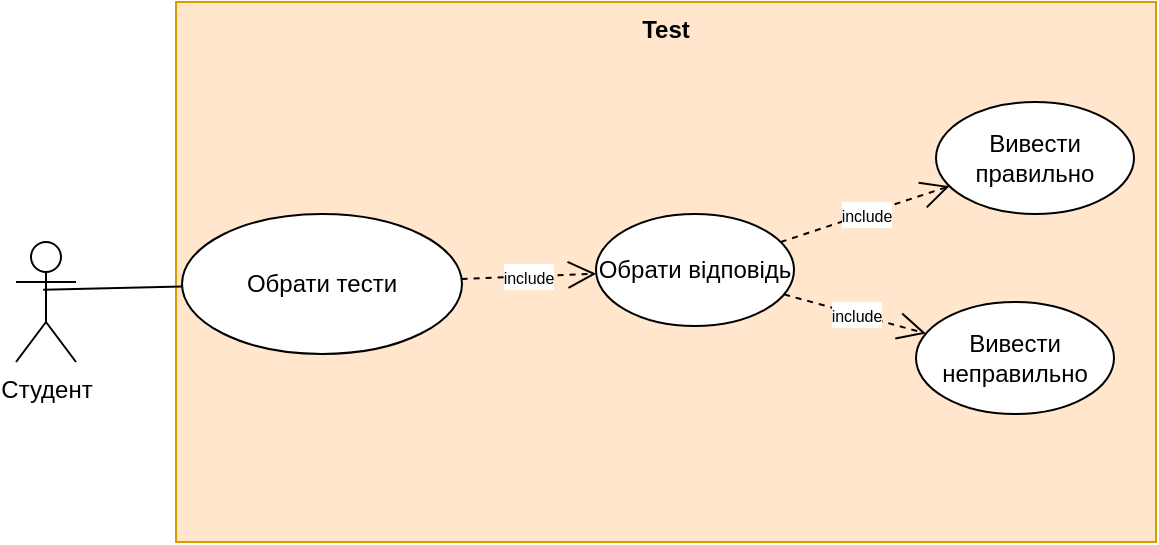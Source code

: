 <mxfile version="12.6.6" type="device"><diagram id="fVxrl4bYb1zHiEsI9O7_" name="Page-1"><mxGraphModel dx="1278" dy="531" grid="1" gridSize="10" guides="1" tooltips="1" connect="1" arrows="1" fold="1" page="1" pageScale="1" pageWidth="827" pageHeight="1169" math="0" shadow="0"><root><mxCell id="0"/><mxCell id="1" parent="0"/><mxCell id="8OAtvHNOOGIwDqOYuKZF-43" value="" style="html=1;points=[];perimeter=orthogonalPerimeter;fillColor=#ffe6cc;strokeColor=#d79b00;" vertex="1" parent="1"><mxGeometry x="280" y="390" width="490" height="270" as="geometry"/></mxCell><mxCell id="8OAtvHNOOGIwDqOYuKZF-44" value="Test" style="text;align=center;fontStyle=1;verticalAlign=middle;spacingLeft=3;spacingRight=3;strokeColor=none;rotatable=0;points=[[0,0.5],[1,0.5]];portConstraint=eastwest;" vertex="1" parent="1"><mxGeometry x="485" y="390" width="80" height="26" as="geometry"/></mxCell><mxCell id="8OAtvHNOOGIwDqOYuKZF-45" value="Студент" style="shape=umlActor;verticalLabelPosition=bottom;labelBackgroundColor=#ffffff;verticalAlign=top;html=1;" vertex="1" parent="1"><mxGeometry x="200" y="510" width="30" height="60" as="geometry"/></mxCell><mxCell id="8OAtvHNOOGIwDqOYuKZF-46" value="Обрати тести" style="ellipse;whiteSpace=wrap;html=1;" vertex="1" parent="1"><mxGeometry x="283" y="496" width="140" height="70" as="geometry"/></mxCell><mxCell id="8OAtvHNOOGIwDqOYuKZF-47" value="" style="endArrow=none;html=1;exitX=0.453;exitY=0.397;exitDx=0;exitDy=0;exitPerimeter=0;" edge="1" parent="1" source="8OAtvHNOOGIwDqOYuKZF-45" target="8OAtvHNOOGIwDqOYuKZF-46"><mxGeometry width="50" height="50" relative="1" as="geometry"><mxPoint x="220" y="530" as="sourcePoint"/><mxPoint x="270" y="480" as="targetPoint"/></mxGeometry></mxCell><mxCell id="8OAtvHNOOGIwDqOYuKZF-50" value="Обрати відповідь" style="ellipse;whiteSpace=wrap;html=1;" vertex="1" parent="1"><mxGeometry x="490" y="496" width="99" height="56" as="geometry"/></mxCell><mxCell id="8OAtvHNOOGIwDqOYuKZF-51" value="&lt;span style=&quot;font-size: 8px&quot;&gt;include&lt;/span&gt;" style="endArrow=open;endSize=12;dashed=1;html=1;" edge="1" parent="1" source="8OAtvHNOOGIwDqOYuKZF-46" target="8OAtvHNOOGIwDqOYuKZF-50"><mxGeometry width="160" relative="1" as="geometry"><mxPoint x="500" y="440" as="sourcePoint"/><mxPoint x="660" y="440" as="targetPoint"/><Array as="points"/></mxGeometry></mxCell><mxCell id="8OAtvHNOOGIwDqOYuKZF-54" value="&lt;span style=&quot;font-size: 8px&quot;&gt;include&lt;/span&gt;" style="endArrow=open;endSize=12;dashed=1;html=1;" edge="1" parent="1" source="8OAtvHNOOGIwDqOYuKZF-50" target="8OAtvHNOOGIwDqOYuKZF-56"><mxGeometry width="160" relative="1" as="geometry"><mxPoint x="580.0" y="453.488" as="sourcePoint"/><mxPoint x="654.64" y="425.999" as="targetPoint"/><Array as="points"/></mxGeometry></mxCell><mxCell id="8OAtvHNOOGIwDqOYuKZF-56" value="Вивести правильно" style="ellipse;whiteSpace=wrap;html=1;" vertex="1" parent="1"><mxGeometry x="660" y="440" width="99" height="56" as="geometry"/></mxCell><mxCell id="8OAtvHNOOGIwDqOYuKZF-57" value="Вивести неправильно" style="ellipse;whiteSpace=wrap;html=1;" vertex="1" parent="1"><mxGeometry x="650" y="540" width="99" height="56" as="geometry"/></mxCell><mxCell id="8OAtvHNOOGIwDqOYuKZF-58" value="&lt;span style=&quot;font-size: 8px&quot;&gt;include&lt;/span&gt;" style="endArrow=open;endSize=12;dashed=1;html=1;" edge="1" parent="1" source="8OAtvHNOOGIwDqOYuKZF-50" target="8OAtvHNOOGIwDqOYuKZF-57"><mxGeometry width="160" relative="1" as="geometry"><mxPoint x="576.875" y="510.672" as="sourcePoint"/><mxPoint x="664.64" y="435.999" as="targetPoint"/><Array as="points"/></mxGeometry></mxCell></root></mxGraphModel></diagram></mxfile>
